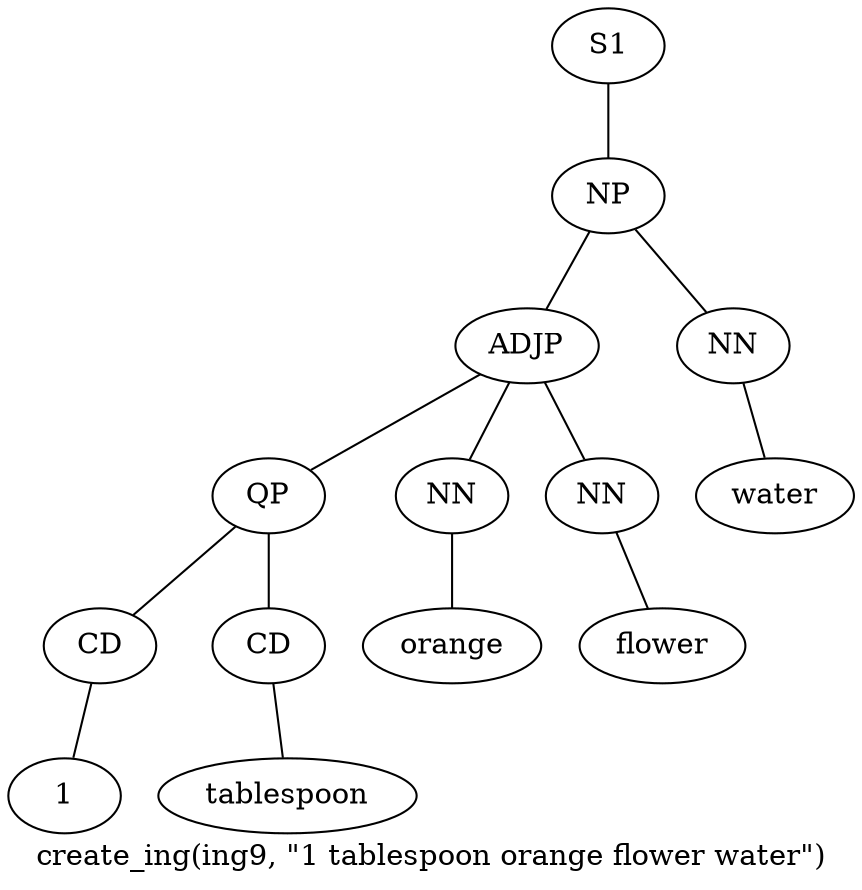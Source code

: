 graph SyntaxGraph {
	label = "create_ing(ing9, \"1 tablespoon orange flower water\")";
	Node0 [label="S1"];
	Node1 [label="NP"];
	Node2 [label="ADJP"];
	Node3 [label="QP"];
	Node4 [label="CD"];
	Node5 [label="1"];
	Node6 [label="CD"];
	Node7 [label="tablespoon"];
	Node8 [label="NN"];
	Node9 [label="orange"];
	Node10 [label="NN"];
	Node11 [label="flower"];
	Node12 [label="NN"];
	Node13 [label="water"];

	Node0 -- Node1;
	Node1 -- Node2;
	Node1 -- Node12;
	Node2 -- Node3;
	Node2 -- Node8;
	Node2 -- Node10;
	Node3 -- Node4;
	Node3 -- Node6;
	Node4 -- Node5;
	Node6 -- Node7;
	Node8 -- Node9;
	Node10 -- Node11;
	Node12 -- Node13;
}
